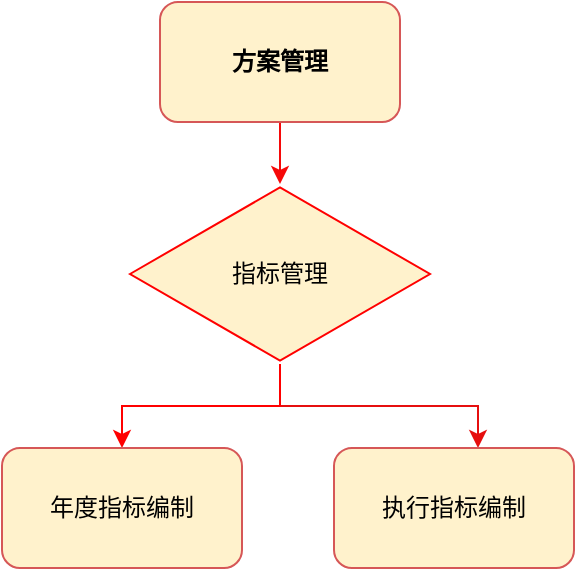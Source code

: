<mxfile version="28.1.2">
  <diagram name="第 1 页" id="uxVhiXiy4YMAhK3iKIYt">
    <mxGraphModel dx="946" dy="541" grid="0" gridSize="10" guides="1" tooltips="1" connect="1" arrows="1" fold="1" page="1" pageScale="1" pageWidth="1654" pageHeight="1169" math="0" shadow="0">
      <root>
        <mxCell id="0" />
        <mxCell id="1" parent="0" />
        <mxCell id="FnIHT5pYeZ_xfr5wdZOx-16" value="" style="edgeStyle=orthogonalEdgeStyle;rounded=0;orthogonalLoop=1;jettySize=auto;html=1;strokeColor=light-dark(#f60909, #ededed);" edge="1" parent="1" source="FnIHT5pYeZ_xfr5wdZOx-2" target="FnIHT5pYeZ_xfr5wdZOx-14">
          <mxGeometry relative="1" as="geometry" />
        </mxCell>
        <mxCell id="FnIHT5pYeZ_xfr5wdZOx-2" value="方案管理" style="whiteSpace=wrap;html=1;fillColor=#fff2cc;strokeColor=light-dark(#d65757, #6d5100);rounded=1;fontStyle=1;" vertex="1" parent="1">
          <mxGeometry x="386" y="58" width="120" height="60" as="geometry" />
        </mxCell>
        <mxCell id="FnIHT5pYeZ_xfr5wdZOx-20" style="edgeStyle=orthogonalEdgeStyle;rounded=0;orthogonalLoop=1;jettySize=auto;html=1;strokeColor=light-dark(#e60f0f, #ededed);" edge="1" parent="1" source="FnIHT5pYeZ_xfr5wdZOx-14" target="FnIHT5pYeZ_xfr5wdZOx-19">
          <mxGeometry relative="1" as="geometry">
            <mxPoint x="465" y="295" as="targetPoint" />
            <Array as="points">
              <mxPoint x="446" y="260" />
              <mxPoint x="545" y="260" />
            </Array>
          </mxGeometry>
        </mxCell>
        <mxCell id="FnIHT5pYeZ_xfr5wdZOx-21" style="edgeStyle=orthogonalEdgeStyle;rounded=0;orthogonalLoop=1;jettySize=auto;html=1;strokeColor=#FF0000;" edge="1" parent="1" source="FnIHT5pYeZ_xfr5wdZOx-14" target="FnIHT5pYeZ_xfr5wdZOx-18">
          <mxGeometry relative="1" as="geometry" />
        </mxCell>
        <mxCell id="FnIHT5pYeZ_xfr5wdZOx-14" value="指标管理" style="html=1;whiteSpace=wrap;aspect=fixed;shape=isoRectangle;fillColor=#fff2cc;strokeColor=#FF0000;" vertex="1" parent="1">
          <mxGeometry x="371" y="149" width="150" height="90" as="geometry" />
        </mxCell>
        <mxCell id="FnIHT5pYeZ_xfr5wdZOx-18" value="年度指标编制" style="rounded=1;whiteSpace=wrap;html=1;fillColor=#fff2cc;strokeColor=light-dark(#d65757, #6d5100);" vertex="1" parent="1">
          <mxGeometry x="307" y="281" width="120" height="60" as="geometry" />
        </mxCell>
        <mxCell id="FnIHT5pYeZ_xfr5wdZOx-19" value="执行指标编制" style="rounded=1;whiteSpace=wrap;html=1;fillColor=#fff2cc;strokeColor=light-dark(#d65757, #6d5100);" vertex="1" parent="1">
          <mxGeometry x="473" y="281" width="120" height="60" as="geometry" />
        </mxCell>
      </root>
    </mxGraphModel>
  </diagram>
</mxfile>
